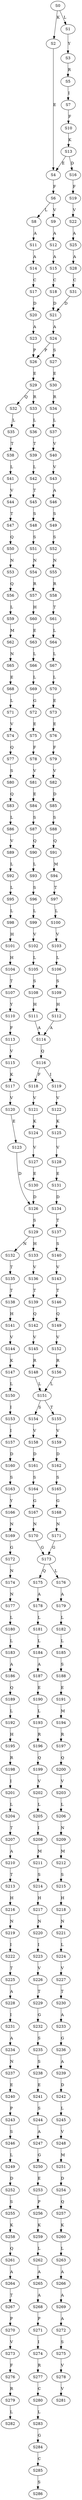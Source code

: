 strict digraph  {
	S0 -> S1 [ label = L ];
	S0 -> S2 [ label = K ];
	S1 -> S3 [ label = Y ];
	S2 -> S4 [ label = E ];
	S3 -> S5 [ label = R ];
	S4 -> S6 [ label = F ];
	S5 -> S7 [ label = I ];
	S6 -> S8 [ label = L ];
	S6 -> S9 [ label = V ];
	S7 -> S10 [ label = F ];
	S8 -> S11 [ label = A ];
	S9 -> S12 [ label = A ];
	S10 -> S13 [ label = K ];
	S11 -> S14 [ label = A ];
	S12 -> S15 [ label = A ];
	S13 -> S4 [ label = E ];
	S13 -> S16 [ label = D ];
	S14 -> S17 [ label = C ];
	S15 -> S18 [ label = C ];
	S16 -> S19 [ label = F ];
	S17 -> S20 [ label = D ];
	S18 -> S21 [ label = D ];
	S19 -> S22 [ label = V ];
	S20 -> S23 [ label = A ];
	S21 -> S24 [ label = A ];
	S22 -> S25 [ label = A ];
	S23 -> S26 [ label = P ];
	S24 -> S26 [ label = P ];
	S24 -> S27 [ label = S ];
	S25 -> S28 [ label = A ];
	S26 -> S29 [ label = E ];
	S27 -> S30 [ label = E ];
	S28 -> S31 [ label = C ];
	S29 -> S32 [ label = Q ];
	S29 -> S33 [ label = R ];
	S30 -> S34 [ label = R ];
	S31 -> S21 [ label = D ];
	S32 -> S35 [ label = L ];
	S33 -> S36 [ label = L ];
	S34 -> S37 [ label = L ];
	S35 -> S38 [ label = T ];
	S36 -> S39 [ label = T ];
	S37 -> S40 [ label = V ];
	S38 -> S41 [ label = L ];
	S39 -> S42 [ label = L ];
	S40 -> S43 [ label = V ];
	S41 -> S44 [ label = V ];
	S42 -> S45 [ label = T ];
	S43 -> S46 [ label = A ];
	S44 -> S47 [ label = T ];
	S45 -> S48 [ label = S ];
	S46 -> S49 [ label = S ];
	S47 -> S50 [ label = Q ];
	S48 -> S51 [ label = S ];
	S49 -> S52 [ label = S ];
	S50 -> S53 [ label = N ];
	S51 -> S54 [ label = N ];
	S52 -> S55 [ label = N ];
	S53 -> S56 [ label = Q ];
	S54 -> S57 [ label = R ];
	S55 -> S58 [ label = R ];
	S56 -> S59 [ label = L ];
	S57 -> S60 [ label = H ];
	S58 -> S61 [ label = T ];
	S59 -> S62 [ label = M ];
	S60 -> S63 [ label = E ];
	S61 -> S64 [ label = L ];
	S62 -> S65 [ label = N ];
	S63 -> S66 [ label = L ];
	S64 -> S67 [ label = L ];
	S65 -> S68 [ label = E ];
	S66 -> S69 [ label = L ];
	S67 -> S70 [ label = L ];
	S68 -> S71 [ label = L ];
	S69 -> S72 [ label = G ];
	S70 -> S73 [ label = E ];
	S71 -> S74 [ label = V ];
	S72 -> S75 [ label = E ];
	S73 -> S76 [ label = E ];
	S74 -> S77 [ label = Q ];
	S75 -> S78 [ label = F ];
	S76 -> S79 [ label = F ];
	S77 -> S80 [ label = S ];
	S78 -> S81 [ label = V ];
	S79 -> S82 [ label = V ];
	S80 -> S83 [ label = Q ];
	S81 -> S84 [ label = E ];
	S82 -> S85 [ label = D ];
	S83 -> S86 [ label = L ];
	S84 -> S87 [ label = S ];
	S85 -> S88 [ label = S ];
	S86 -> S89 [ label = V ];
	S87 -> S90 [ label = Q ];
	S88 -> S91 [ label = Q ];
	S89 -> S92 [ label = L ];
	S90 -> S93 [ label = L ];
	S91 -> S94 [ label = M ];
	S92 -> S95 [ label = L ];
	S93 -> S96 [ label = S ];
	S94 -> S97 [ label = T ];
	S95 -> S98 [ label = L ];
	S96 -> S99 [ label = L ];
	S97 -> S100 [ label = L ];
	S98 -> S101 [ label = H ];
	S99 -> S102 [ label = V ];
	S100 -> S103 [ label = V ];
	S101 -> S104 [ label = H ];
	S102 -> S105 [ label = L ];
	S103 -> S106 [ label = L ];
	S104 -> S107 [ label = T ];
	S105 -> S108 [ label = S ];
	S106 -> S109 [ label = S ];
	S107 -> S110 [ label = Y ];
	S108 -> S111 [ label = H ];
	S109 -> S112 [ label = H ];
	S110 -> S113 [ label = F ];
	S111 -> S114 [ label = A ];
	S112 -> S114 [ label = A ];
	S113 -> S115 [ label = V ];
	S114 -> S116 [ label = Q ];
	S115 -> S117 [ label = K ];
	S116 -> S118 [ label = F ];
	S116 -> S119 [ label = I ];
	S117 -> S120 [ label = V ];
	S118 -> S121 [ label = V ];
	S119 -> S122 [ label = V ];
	S120 -> S123 [ label = E ];
	S121 -> S124 [ label = K ];
	S122 -> S125 [ label = K ];
	S123 -> S126 [ label = D ];
	S124 -> S127 [ label = V ];
	S125 -> S128 [ label = V ];
	S126 -> S129 [ label = S ];
	S127 -> S130 [ label = E ];
	S128 -> S131 [ label = E ];
	S129 -> S132 [ label = N ];
	S129 -> S133 [ label = H ];
	S130 -> S126 [ label = D ];
	S131 -> S134 [ label = D ];
	S132 -> S135 [ label = T ];
	S133 -> S136 [ label = V ];
	S134 -> S137 [ label = T ];
	S135 -> S138 [ label = T ];
	S136 -> S139 [ label = T ];
	S137 -> S140 [ label = S ];
	S138 -> S141 [ label = H ];
	S139 -> S142 [ label = Q ];
	S140 -> S143 [ label = V ];
	S141 -> S144 [ label = V ];
	S142 -> S145 [ label = V ];
	S143 -> S146 [ label = T ];
	S144 -> S147 [ label = K ];
	S145 -> S148 [ label = R ];
	S146 -> S149 [ label = Q ];
	S147 -> S150 [ label = L ];
	S148 -> S151 [ label = L ];
	S149 -> S152 [ label = V ];
	S150 -> S153 [ label = I ];
	S151 -> S154 [ label = S ];
	S151 -> S155 [ label = T ];
	S152 -> S156 [ label = R ];
	S153 -> S157 [ label = I ];
	S154 -> S158 [ label = V ];
	S155 -> S159 [ label = V ];
	S156 -> S151 [ label = L ];
	S157 -> S160 [ label = D ];
	S158 -> S161 [ label = D ];
	S159 -> S162 [ label = D ];
	S160 -> S163 [ label = S ];
	S161 -> S164 [ label = S ];
	S162 -> S165 [ label = S ];
	S163 -> S166 [ label = Y ];
	S164 -> S167 [ label = G ];
	S165 -> S168 [ label = G ];
	S166 -> S169 [ label = N ];
	S167 -> S170 [ label = N ];
	S168 -> S171 [ label = N ];
	S169 -> S172 [ label = G ];
	S170 -> S173 [ label = G ];
	S171 -> S173 [ label = G ];
	S172 -> S174 [ label = N ];
	S173 -> S175 [ label = Q ];
	S173 -> S176 [ label = L ];
	S174 -> S177 [ label = N ];
	S175 -> S178 [ label = A ];
	S176 -> S179 [ label = A ];
	S177 -> S180 [ label = L ];
	S178 -> S181 [ label = L ];
	S179 -> S182 [ label = L ];
	S180 -> S183 [ label = L ];
	S181 -> S184 [ label = L ];
	S182 -> S185 [ label = L ];
	S183 -> S186 [ label = A ];
	S184 -> S187 [ label = A ];
	S185 -> S188 [ label = S ];
	S186 -> S189 [ label = Q ];
	S187 -> S190 [ label = E ];
	S188 -> S191 [ label = E ];
	S189 -> S192 [ label = L ];
	S190 -> S193 [ label = L ];
	S191 -> S194 [ label = M ];
	S192 -> S195 [ label = H ];
	S193 -> S196 [ label = R ];
	S194 -> S197 [ label = R ];
	S195 -> S198 [ label = R ];
	S196 -> S199 [ label = Q ];
	S197 -> S200 [ label = Q ];
	S198 -> S201 [ label = I ];
	S199 -> S202 [ label = V ];
	S200 -> S203 [ label = V ];
	S201 -> S204 [ label = L ];
	S202 -> S205 [ label = L ];
	S203 -> S206 [ label = L ];
	S204 -> S207 [ label = T ];
	S205 -> S208 [ label = I ];
	S206 -> S209 [ label = N ];
	S207 -> S210 [ label = A ];
	S208 -> S211 [ label = M ];
	S209 -> S212 [ label = M ];
	S210 -> S213 [ label = T ];
	S211 -> S214 [ label = S ];
	S212 -> S215 [ label = S ];
	S213 -> S216 [ label = H ];
	S214 -> S217 [ label = H ];
	S215 -> S218 [ label = H ];
	S216 -> S219 [ label = N ];
	S217 -> S220 [ label = N ];
	S218 -> S221 [ label = N ];
	S219 -> S222 [ label = I ];
	S220 -> S223 [ label = I ];
	S221 -> S224 [ label = L ];
	S222 -> S225 [ label = T ];
	S223 -> S226 [ label = V ];
	S224 -> S227 [ label = V ];
	S225 -> S228 [ label = A ];
	S226 -> S229 [ label = T ];
	S227 -> S230 [ label = T ];
	S228 -> S231 [ label = I ];
	S229 -> S232 [ label = G ];
	S230 -> S233 [ label = A ];
	S231 -> S234 [ label = A ];
	S232 -> S235 [ label = S ];
	S233 -> S236 [ label = G ];
	S234 -> S237 [ label = N ];
	S235 -> S238 [ label = S ];
	S236 -> S239 [ label = A ];
	S237 -> S240 [ label = E ];
	S238 -> S241 [ label = E ];
	S239 -> S242 [ label = D ];
	S240 -> S243 [ label = P ];
	S241 -> S244 [ label = S ];
	S242 -> S245 [ label = L ];
	S243 -> S246 [ label = S ];
	S244 -> S247 [ label = A ];
	S245 -> S248 [ label = V ];
	S246 -> S249 [ label = L ];
	S247 -> S250 [ label = G ];
	S248 -> S251 [ label = M ];
	S249 -> S252 [ label = D ];
	S250 -> S253 [ label = E ];
	S251 -> S254 [ label = D ];
	S252 -> S255 [ label = S ];
	S253 -> S256 [ label = P ];
	S254 -> S257 [ label = Q ];
	S255 -> S258 [ label = K ];
	S256 -> S259 [ label = K ];
	S257 -> S260 [ label = K ];
	S258 -> S261 [ label = Q ];
	S259 -> S262 [ label = L ];
	S260 -> S263 [ label = L ];
	S261 -> S264 [ label = A ];
	S262 -> S265 [ label = A ];
	S263 -> S266 [ label = A ];
	S264 -> S267 [ label = T ];
	S265 -> S268 [ label = A ];
	S266 -> S269 [ label = A ];
	S267 -> S270 [ label = P ];
	S268 -> S271 [ label = P ];
	S269 -> S272 [ label = A ];
	S270 -> S273 [ label = V ];
	S271 -> S274 [ label = I ];
	S272 -> S275 [ label = S ];
	S273 -> S276 [ label = F ];
	S274 -> S277 [ label = R ];
	S275 -> S278 [ label = V ];
	S276 -> S279 [ label = R ];
	S277 -> S280 [ label = C ];
	S278 -> S281 [ label = V ];
	S279 -> S282 [ label = L ];
	S280 -> S283 [ label = L ];
	S283 -> S284 [ label = G ];
	S284 -> S285 [ label = C ];
	S285 -> S286 [ label = S ];
}
